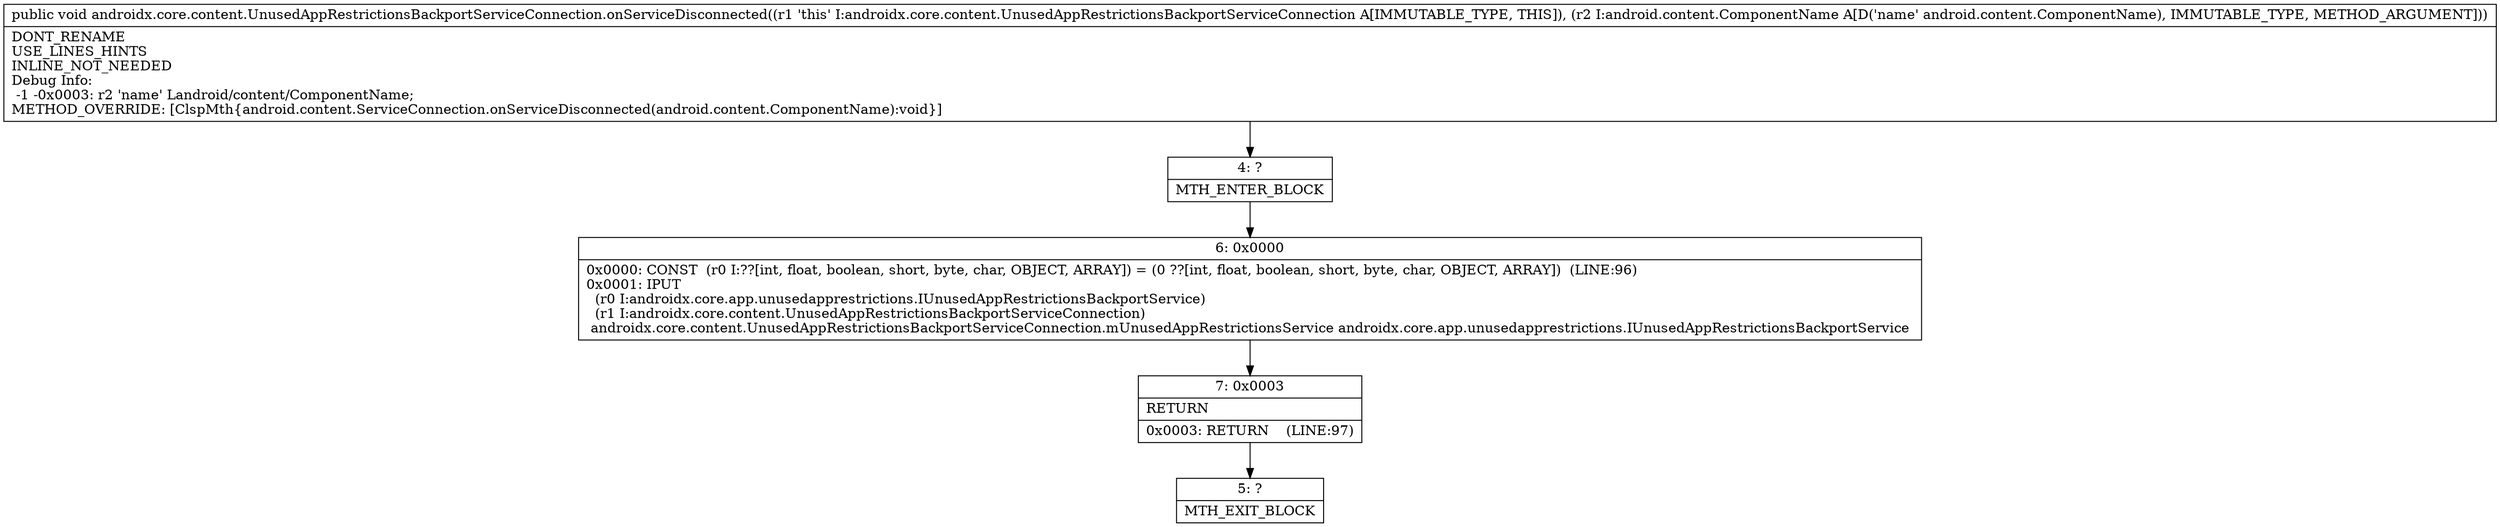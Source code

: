 digraph "CFG forandroidx.core.content.UnusedAppRestrictionsBackportServiceConnection.onServiceDisconnected(Landroid\/content\/ComponentName;)V" {
Node_4 [shape=record,label="{4\:\ ?|MTH_ENTER_BLOCK\l}"];
Node_6 [shape=record,label="{6\:\ 0x0000|0x0000: CONST  (r0 I:??[int, float, boolean, short, byte, char, OBJECT, ARRAY]) = (0 ??[int, float, boolean, short, byte, char, OBJECT, ARRAY])  (LINE:96)\l0x0001: IPUT  \l  (r0 I:androidx.core.app.unusedapprestrictions.IUnusedAppRestrictionsBackportService)\l  (r1 I:androidx.core.content.UnusedAppRestrictionsBackportServiceConnection)\l androidx.core.content.UnusedAppRestrictionsBackportServiceConnection.mUnusedAppRestrictionsService androidx.core.app.unusedapprestrictions.IUnusedAppRestrictionsBackportService \l}"];
Node_7 [shape=record,label="{7\:\ 0x0003|RETURN\l|0x0003: RETURN    (LINE:97)\l}"];
Node_5 [shape=record,label="{5\:\ ?|MTH_EXIT_BLOCK\l}"];
MethodNode[shape=record,label="{public void androidx.core.content.UnusedAppRestrictionsBackportServiceConnection.onServiceDisconnected((r1 'this' I:androidx.core.content.UnusedAppRestrictionsBackportServiceConnection A[IMMUTABLE_TYPE, THIS]), (r2 I:android.content.ComponentName A[D('name' android.content.ComponentName), IMMUTABLE_TYPE, METHOD_ARGUMENT]))  | DONT_RENAME\lUSE_LINES_HINTS\lINLINE_NOT_NEEDED\lDebug Info:\l  \-1 \-0x0003: r2 'name' Landroid\/content\/ComponentName;\lMETHOD_OVERRIDE: [ClspMth\{android.content.ServiceConnection.onServiceDisconnected(android.content.ComponentName):void\}]\l}"];
MethodNode -> Node_4;Node_4 -> Node_6;
Node_6 -> Node_7;
Node_7 -> Node_5;
}

